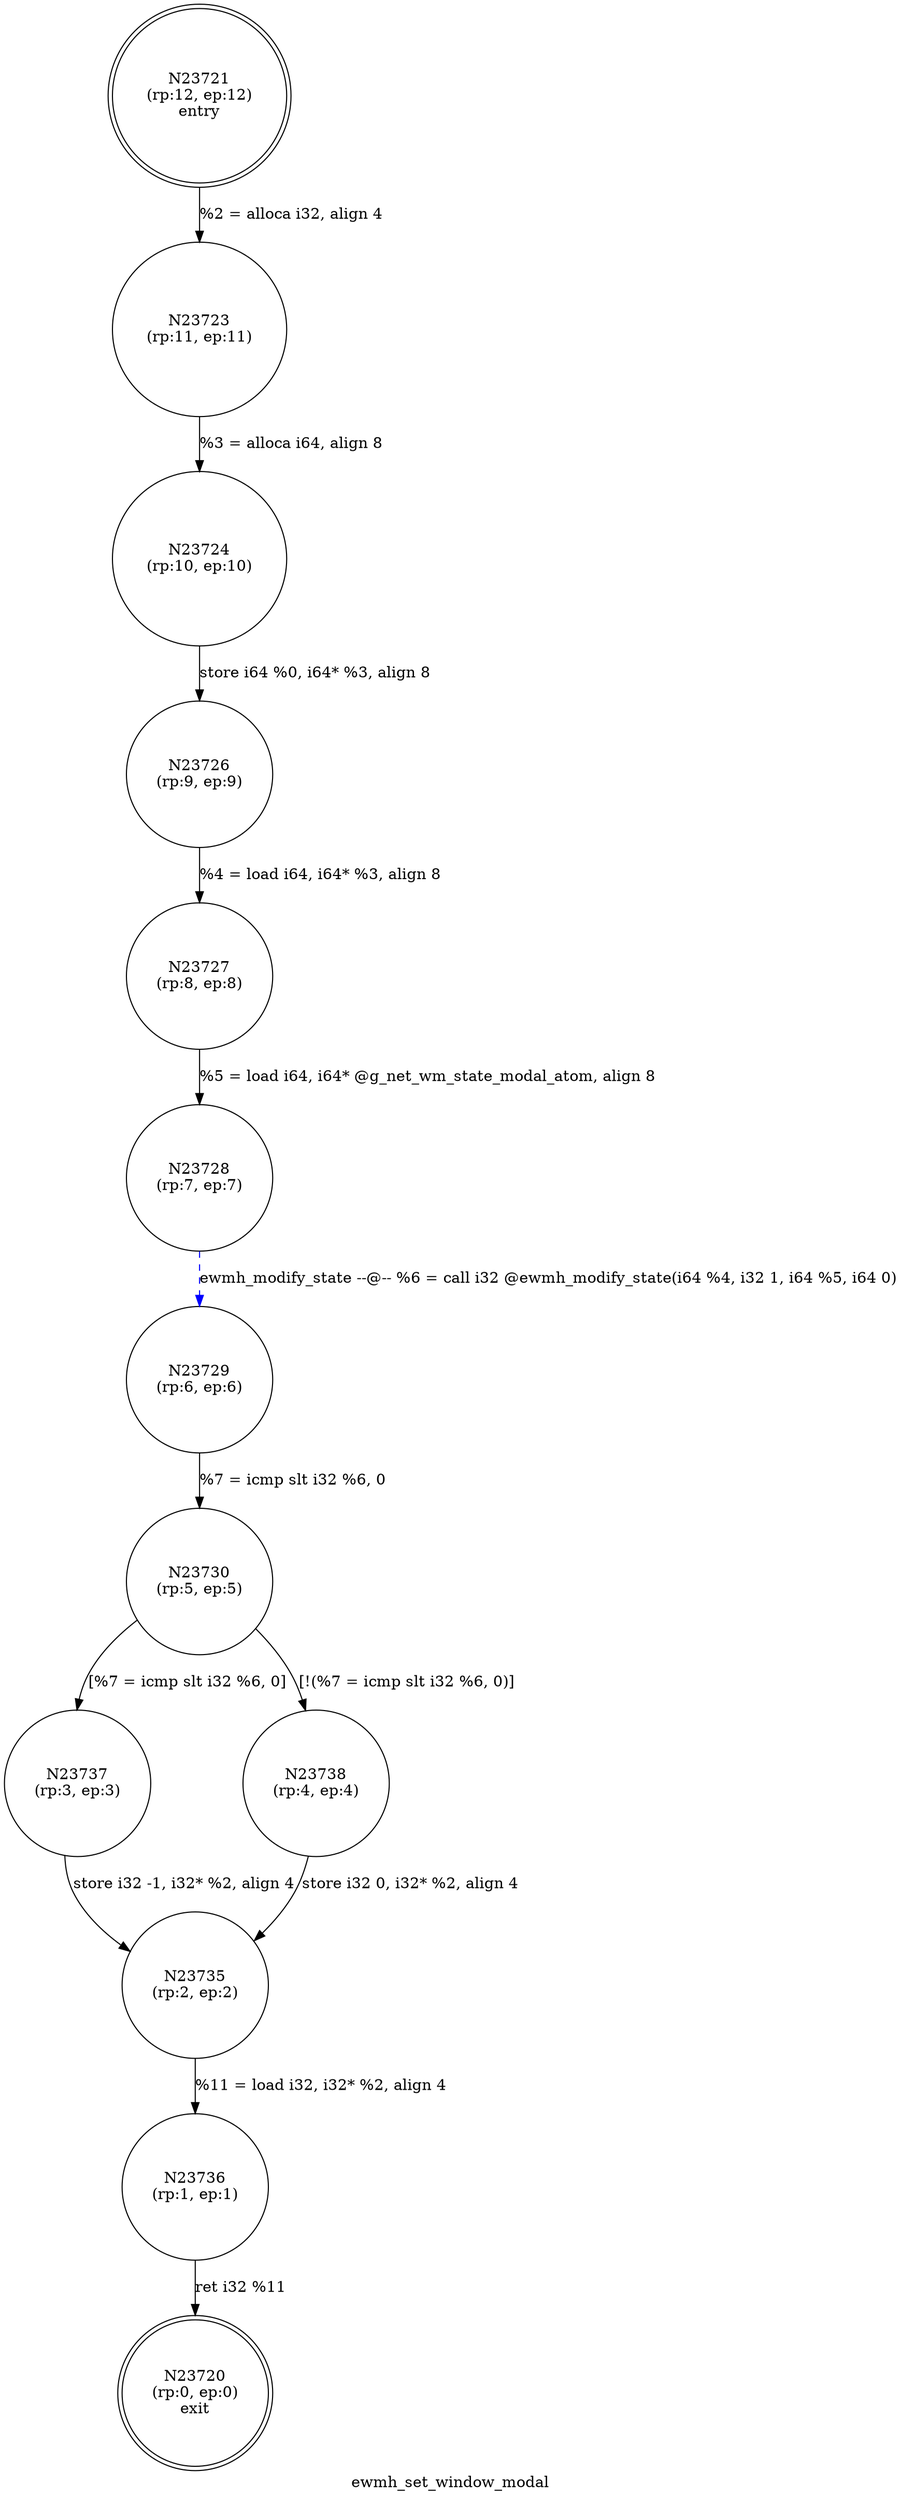 digraph ewmh_set_window_modal {
label="ewmh_set_window_modal"
23720 [label="N23720\n(rp:0, ep:0)\nexit", shape="doublecircle"]
23721 [label="N23721\n(rp:12, ep:12)\nentry", shape="doublecircle"]
23721 -> 23723 [label="%2 = alloca i32, align 4"]
23723 [label="N23723\n(rp:11, ep:11)", shape="circle"]
23723 -> 23724 [label="%3 = alloca i64, align 8"]
23724 [label="N23724\n(rp:10, ep:10)", shape="circle"]
23724 -> 23726 [label="store i64 %0, i64* %3, align 8"]
23726 [label="N23726\n(rp:9, ep:9)", shape="circle"]
23726 -> 23727 [label="%4 = load i64, i64* %3, align 8"]
23727 [label="N23727\n(rp:8, ep:8)", shape="circle"]
23727 -> 23728 [label="%5 = load i64, i64* @g_net_wm_state_modal_atom, align 8"]
23728 [label="N23728\n(rp:7, ep:7)", shape="circle"]
23728 -> 23729 [label="ewmh_modify_state --@-- %6 = call i32 @ewmh_modify_state(i64 %4, i32 1, i64 %5, i64 0)", style="dashed", color="blue"]
23729 [label="N23729\n(rp:6, ep:6)", shape="circle"]
23729 -> 23730 [label="%7 = icmp slt i32 %6, 0"]
23730 [label="N23730\n(rp:5, ep:5)", shape="circle"]
23730 -> 23737 [label="[%7 = icmp slt i32 %6, 0]"]
23730 -> 23738 [label="[!(%7 = icmp slt i32 %6, 0)]"]
23735 [label="N23735\n(rp:2, ep:2)", shape="circle"]
23735 -> 23736 [label="%11 = load i32, i32* %2, align 4"]
23736 [label="N23736\n(rp:1, ep:1)", shape="circle"]
23736 -> 23720 [label="ret i32 %11"]
23737 [label="N23737\n(rp:3, ep:3)", shape="circle"]
23737 -> 23735 [label="store i32 -1, i32* %2, align 4"]
23738 [label="N23738\n(rp:4, ep:4)", shape="circle"]
23738 -> 23735 [label="store i32 0, i32* %2, align 4"]
}
